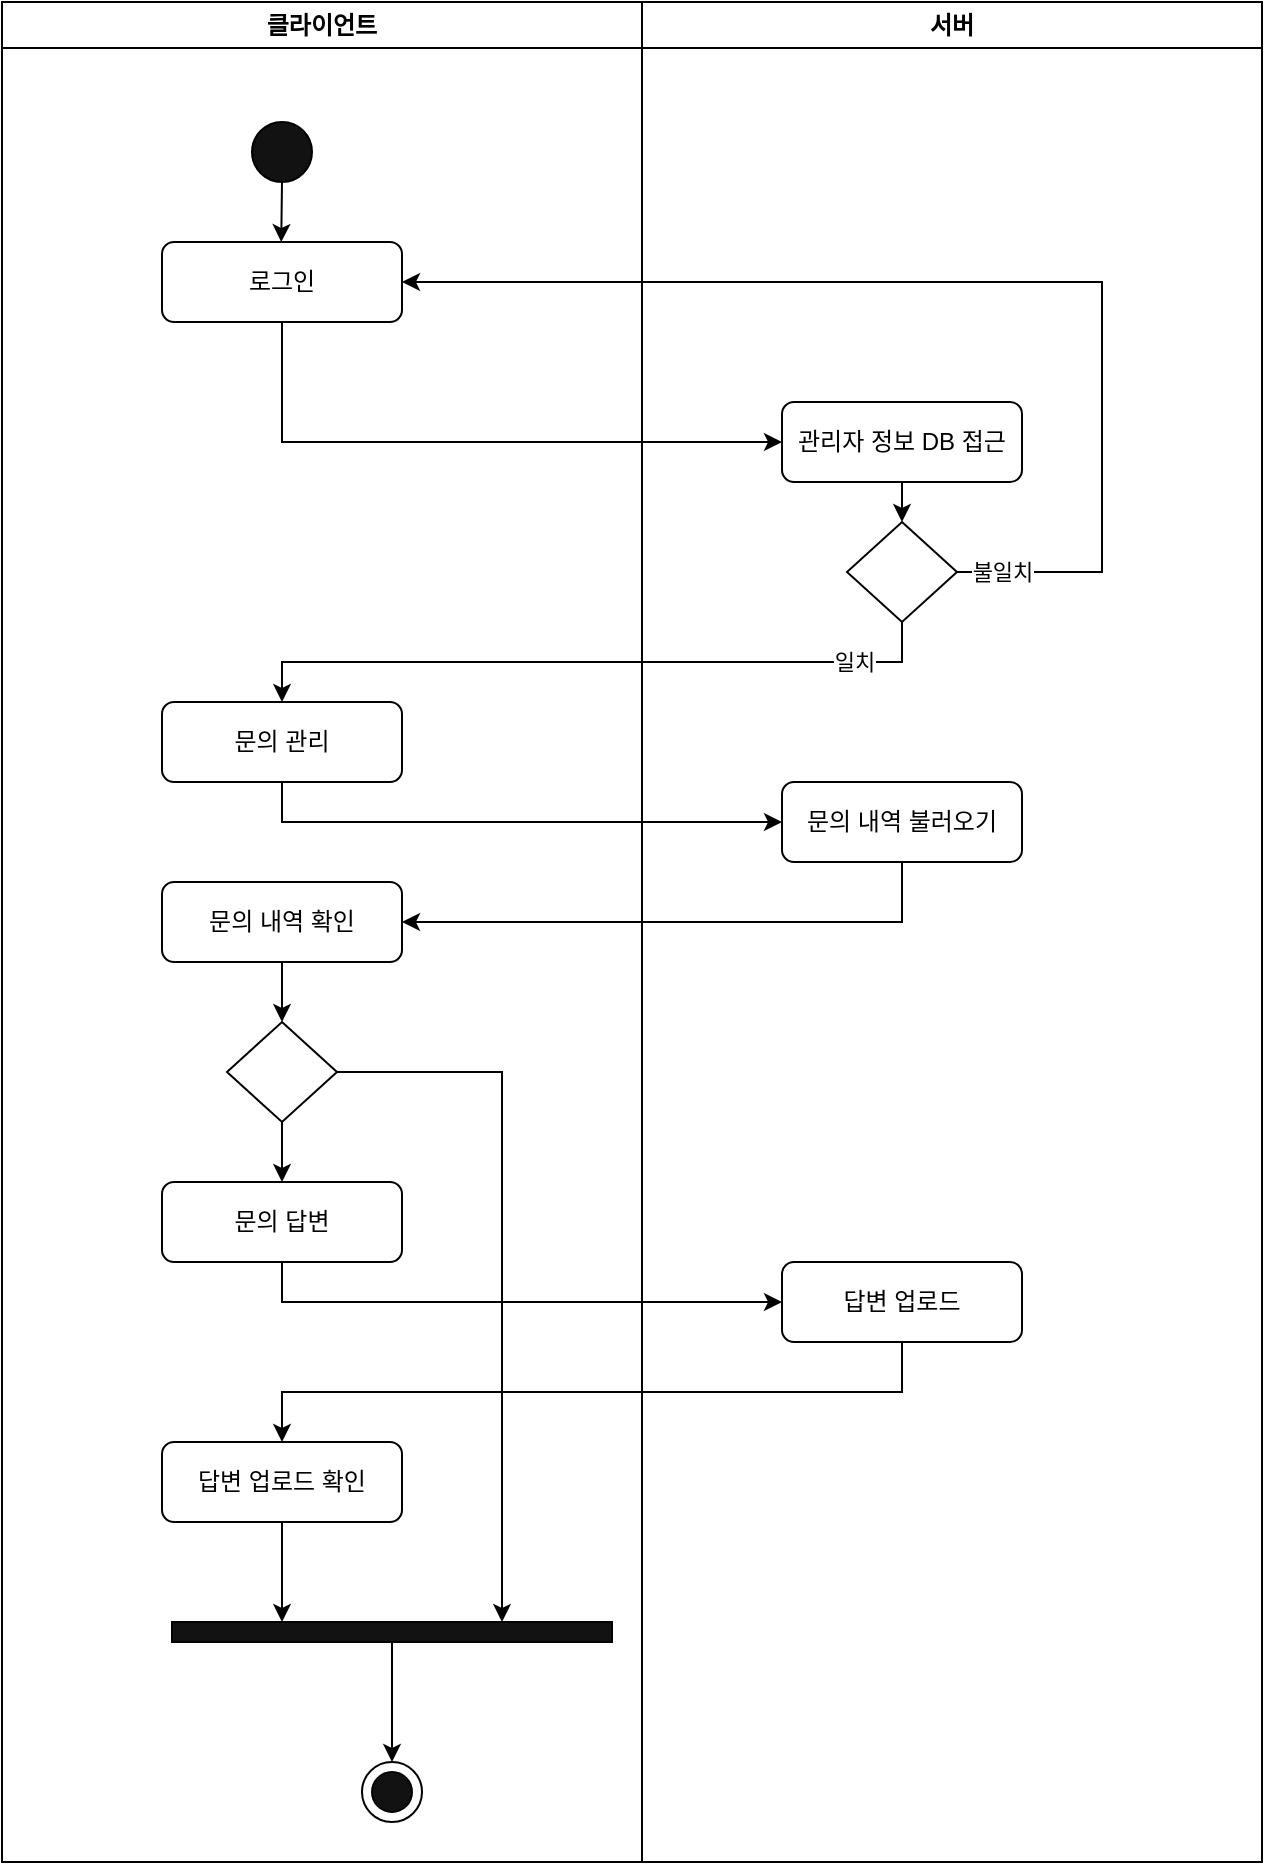 <mxfile version="22.1.2" type="github">
  <diagram name="페이지-1" id="Np0-8j3lZ_INTy2ZnYN4">
    <mxGraphModel dx="1434" dy="750" grid="1" gridSize="10" guides="1" tooltips="1" connect="1" arrows="1" fold="1" page="1" pageScale="1" pageWidth="827" pageHeight="1169" math="0" shadow="0">
      <root>
        <mxCell id="0" />
        <mxCell id="1" parent="0" />
        <mxCell id="GQmYFKglvcywQy4LVJvo-47" style="edgeStyle=orthogonalEdgeStyle;rounded=0;orthogonalLoop=1;jettySize=auto;html=1;exitX=0.5;exitY=1;exitDx=0;exitDy=0;entryX=0.5;entryY=0;entryDx=0;entryDy=0;" parent="1" source="GQmYFKglvcywQy4LVJvo-2" edge="1">
          <mxGeometry relative="1" as="geometry">
            <mxPoint x="219.62" y="140" as="targetPoint" />
          </mxGeometry>
        </mxCell>
        <mxCell id="GQmYFKglvcywQy4LVJvo-2" value="" style="ellipse;whiteSpace=wrap;html=1;aspect=fixed;fillColor=#121212;" parent="1" vertex="1">
          <mxGeometry x="205" y="80" width="30" height="30" as="geometry" />
        </mxCell>
        <mxCell id="GQmYFKglvcywQy4LVJvo-37" value="" style="ellipse;whiteSpace=wrap;html=1;aspect=fixed;" parent="1" vertex="1">
          <mxGeometry x="260" y="900" width="30" height="30" as="geometry" />
        </mxCell>
        <mxCell id="GQmYFKglvcywQy4LVJvo-38" value="" style="ellipse;whiteSpace=wrap;html=1;aspect=fixed;fillColor=#121212;" parent="1" vertex="1">
          <mxGeometry x="265" y="905" width="20" height="20" as="geometry" />
        </mxCell>
        <mxCell id="GQmYFKglvcywQy4LVJvo-63" style="edgeStyle=orthogonalEdgeStyle;rounded=0;orthogonalLoop=1;jettySize=auto;html=1;exitX=0.5;exitY=1;exitDx=0;exitDy=0;entryX=0;entryY=0.5;entryDx=0;entryDy=0;" parent="1" source="GQmYFKglvcywQy4LVJvo-58" target="GQmYFKglvcywQy4LVJvo-60" edge="1">
          <mxGeometry relative="1" as="geometry" />
        </mxCell>
        <mxCell id="GQmYFKglvcywQy4LVJvo-58" value="로그인" style="rounded=1;whiteSpace=wrap;html=1;" parent="1" vertex="1">
          <mxGeometry x="160" y="140" width="120" height="40" as="geometry" />
        </mxCell>
        <mxCell id="GQmYFKglvcywQy4LVJvo-59" style="edgeStyle=orthogonalEdgeStyle;rounded=0;orthogonalLoop=1;jettySize=auto;html=1;exitX=0.5;exitY=1;exitDx=0;exitDy=0;entryX=0.5;entryY=0;entryDx=0;entryDy=0;" parent="1" source="GQmYFKglvcywQy4LVJvo-60" target="GQmYFKglvcywQy4LVJvo-61" edge="1">
          <mxGeometry relative="1" as="geometry" />
        </mxCell>
        <mxCell id="GQmYFKglvcywQy4LVJvo-60" value="관리자 정보 DB 접근" style="rounded=1;whiteSpace=wrap;html=1;" parent="1" vertex="1">
          <mxGeometry x="470" y="220" width="120" height="40" as="geometry" />
        </mxCell>
        <mxCell id="GQmYFKglvcywQy4LVJvo-64" value="불일치" style="edgeStyle=orthogonalEdgeStyle;rounded=0;orthogonalLoop=1;jettySize=auto;html=1;exitX=1;exitY=0.5;exitDx=0;exitDy=0;entryX=1;entryY=0.5;entryDx=0;entryDy=0;" parent="1" source="GQmYFKglvcywQy4LVJvo-61" target="GQmYFKglvcywQy4LVJvo-58" edge="1">
          <mxGeometry x="-0.921" relative="1" as="geometry">
            <Array as="points">
              <mxPoint x="630" y="305" />
              <mxPoint x="630" y="160" />
            </Array>
            <mxPoint as="offset" />
          </mxGeometry>
        </mxCell>
        <mxCell id="GQmYFKglvcywQy4LVJvo-69" value="일치" style="edgeStyle=orthogonalEdgeStyle;rounded=0;orthogonalLoop=1;jettySize=auto;html=1;exitX=0.5;exitY=1;exitDx=0;exitDy=0;entryX=0.5;entryY=0;entryDx=0;entryDy=0;" parent="1" source="GQmYFKglvcywQy4LVJvo-61" target="GQmYFKglvcywQy4LVJvo-70" edge="1">
          <mxGeometry x="-0.75" relative="1" as="geometry">
            <mxPoint x="220" y="380" as="targetPoint" />
            <mxPoint as="offset" />
          </mxGeometry>
        </mxCell>
        <mxCell id="GQmYFKglvcywQy4LVJvo-61" value="" style="rhombus;whiteSpace=wrap;html=1;" parent="1" vertex="1">
          <mxGeometry x="502.5" y="280" width="55" height="50" as="geometry" />
        </mxCell>
        <mxCell id="GQmYFKglvcywQy4LVJvo-75" style="edgeStyle=orthogonalEdgeStyle;rounded=0;orthogonalLoop=1;jettySize=auto;html=1;exitX=0.5;exitY=1;exitDx=0;exitDy=0;entryX=0;entryY=0.5;entryDx=0;entryDy=0;" parent="1" source="GQmYFKglvcywQy4LVJvo-70" target="GQmYFKglvcywQy4LVJvo-77" edge="1">
          <mxGeometry relative="1" as="geometry">
            <mxPoint x="152" y="450" as="targetPoint" />
          </mxGeometry>
        </mxCell>
        <mxCell id="GQmYFKglvcywQy4LVJvo-70" value="문의 관리" style="rounded=1;whiteSpace=wrap;html=1;" parent="1" vertex="1">
          <mxGeometry x="160" y="370" width="120" height="40" as="geometry" />
        </mxCell>
        <mxCell id="GQmYFKglvcywQy4LVJvo-78" style="edgeStyle=orthogonalEdgeStyle;rounded=0;orthogonalLoop=1;jettySize=auto;html=1;exitX=0.5;exitY=1;exitDx=0;exitDy=0;entryX=1;entryY=0.5;entryDx=0;entryDy=0;" parent="1" source="GQmYFKglvcywQy4LVJvo-77" target="GQmYFKglvcywQy4LVJvo-80" edge="1">
          <mxGeometry relative="1" as="geometry">
            <mxPoint x="530" y="520" as="targetPoint" />
          </mxGeometry>
        </mxCell>
        <mxCell id="GQmYFKglvcywQy4LVJvo-77" value="문의 내역 불러오기" style="rounded=1;whiteSpace=wrap;html=1;" parent="1" vertex="1">
          <mxGeometry x="470" y="410" width="120" height="40" as="geometry" />
        </mxCell>
        <mxCell id="GQmYFKglvcywQy4LVJvo-91" style="edgeStyle=orthogonalEdgeStyle;rounded=0;orthogonalLoop=1;jettySize=auto;html=1;exitX=0.5;exitY=1;exitDx=0;exitDy=0;entryX=0.5;entryY=0;entryDx=0;entryDy=0;" parent="1" source="GQmYFKglvcywQy4LVJvo-80" target="GQmYFKglvcywQy4LVJvo-89" edge="1">
          <mxGeometry relative="1" as="geometry" />
        </mxCell>
        <mxCell id="GQmYFKglvcywQy4LVJvo-80" value="문의 내역 확인" style="rounded=1;whiteSpace=wrap;html=1;" parent="1" vertex="1">
          <mxGeometry x="160" y="460" width="120" height="40" as="geometry" />
        </mxCell>
        <mxCell id="GQmYFKglvcywQy4LVJvo-94" style="edgeStyle=orthogonalEdgeStyle;rounded=0;orthogonalLoop=1;jettySize=auto;html=1;exitX=0.5;exitY=1;exitDx=0;exitDy=0;entryX=0;entryY=0.5;entryDx=0;entryDy=0;" parent="1" source="GQmYFKglvcywQy4LVJvo-87" target="GQmYFKglvcywQy4LVJvo-93" edge="1">
          <mxGeometry relative="1" as="geometry" />
        </mxCell>
        <mxCell id="GQmYFKglvcywQy4LVJvo-87" value="문의 답변" style="rounded=1;whiteSpace=wrap;html=1;" parent="1" vertex="1">
          <mxGeometry x="160" y="610" width="120" height="40" as="geometry" />
        </mxCell>
        <mxCell id="GQmYFKglvcywQy4LVJvo-92" style="edgeStyle=orthogonalEdgeStyle;rounded=0;orthogonalLoop=1;jettySize=auto;html=1;exitX=0.5;exitY=1;exitDx=0;exitDy=0;entryX=0.5;entryY=0;entryDx=0;entryDy=0;" parent="1" source="GQmYFKglvcywQy4LVJvo-89" target="GQmYFKglvcywQy4LVJvo-87" edge="1">
          <mxGeometry relative="1" as="geometry" />
        </mxCell>
        <mxCell id="GQmYFKglvcywQy4LVJvo-102" style="edgeStyle=orthogonalEdgeStyle;rounded=0;orthogonalLoop=1;jettySize=auto;html=1;exitX=1;exitY=0.5;exitDx=0;exitDy=0;entryX=0.75;entryY=0;entryDx=0;entryDy=0;" parent="1" source="GQmYFKglvcywQy4LVJvo-89" target="GQmYFKglvcywQy4LVJvo-101" edge="1">
          <mxGeometry relative="1" as="geometry" />
        </mxCell>
        <mxCell id="GQmYFKglvcywQy4LVJvo-89" value="" style="rhombus;whiteSpace=wrap;html=1;" parent="1" vertex="1">
          <mxGeometry x="192.5" y="530" width="55" height="50" as="geometry" />
        </mxCell>
        <mxCell id="GQmYFKglvcywQy4LVJvo-99" style="edgeStyle=orthogonalEdgeStyle;rounded=0;orthogonalLoop=1;jettySize=auto;html=1;exitX=0.5;exitY=1;exitDx=0;exitDy=0;entryX=0.5;entryY=0;entryDx=0;entryDy=0;" parent="1" source="GQmYFKglvcywQy4LVJvo-93" target="GQmYFKglvcywQy4LVJvo-98" edge="1">
          <mxGeometry relative="1" as="geometry" />
        </mxCell>
        <mxCell id="GQmYFKglvcywQy4LVJvo-93" value="답변 업로드" style="rounded=1;whiteSpace=wrap;html=1;" parent="1" vertex="1">
          <mxGeometry x="470" y="650" width="120" height="40" as="geometry" />
        </mxCell>
        <mxCell id="GQmYFKglvcywQy4LVJvo-103" style="edgeStyle=orthogonalEdgeStyle;rounded=0;orthogonalLoop=1;jettySize=auto;html=1;exitX=0.5;exitY=1;exitDx=0;exitDy=0;entryX=0.25;entryY=0;entryDx=0;entryDy=0;" parent="1" source="GQmYFKglvcywQy4LVJvo-98" target="GQmYFKglvcywQy4LVJvo-101" edge="1">
          <mxGeometry relative="1" as="geometry" />
        </mxCell>
        <mxCell id="GQmYFKglvcywQy4LVJvo-98" value="답변 업로드 확인" style="rounded=1;whiteSpace=wrap;html=1;" parent="1" vertex="1">
          <mxGeometry x="160" y="740" width="120" height="40" as="geometry" />
        </mxCell>
        <mxCell id="GQmYFKglvcywQy4LVJvo-104" style="edgeStyle=orthogonalEdgeStyle;rounded=0;orthogonalLoop=1;jettySize=auto;html=1;exitX=0.5;exitY=1;exitDx=0;exitDy=0;entryX=0.5;entryY=0;entryDx=0;entryDy=0;" parent="1" source="GQmYFKglvcywQy4LVJvo-101" target="GQmYFKglvcywQy4LVJvo-37" edge="1">
          <mxGeometry relative="1" as="geometry" />
        </mxCell>
        <mxCell id="GQmYFKglvcywQy4LVJvo-101" value="" style="rounded=0;whiteSpace=wrap;html=1;fillColor=#121212;" parent="1" vertex="1">
          <mxGeometry x="165" y="830" width="220" height="10" as="geometry" />
        </mxCell>
        <mxCell id="16nKPlWj7SEpMQONgJor-1" value="클라이언트" style="swimlane;whiteSpace=wrap;html=1;" vertex="1" parent="1">
          <mxGeometry x="80" y="20" width="320" height="930" as="geometry" />
        </mxCell>
        <mxCell id="16nKPlWj7SEpMQONgJor-2" value="서버" style="swimlane;whiteSpace=wrap;html=1;" vertex="1" parent="1">
          <mxGeometry x="400" y="20" width="310" height="930" as="geometry" />
        </mxCell>
      </root>
    </mxGraphModel>
  </diagram>
</mxfile>
